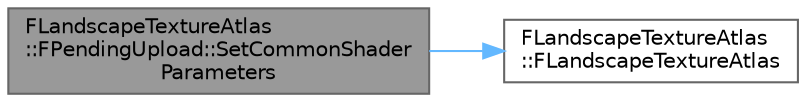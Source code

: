 digraph "FLandscapeTextureAtlas::FPendingUpload::SetCommonShaderParameters"
{
 // INTERACTIVE_SVG=YES
 // LATEX_PDF_SIZE
  bgcolor="transparent";
  edge [fontname=Helvetica,fontsize=10,labelfontname=Helvetica,labelfontsize=10];
  node [fontname=Helvetica,fontsize=10,shape=box,height=0.2,width=0.4];
  rankdir="LR";
  Node1 [id="Node000001",label="FLandscapeTextureAtlas\l::FPendingUpload::SetCommonShader\lParameters",height=0.2,width=0.4,color="gray40", fillcolor="grey60", style="filled", fontcolor="black",tooltip=" "];
  Node1 -> Node2 [id="edge1_Node000001_Node000002",color="steelblue1",style="solid",tooltip=" "];
  Node2 [id="Node000002",label="FLandscapeTextureAtlas\l::FLandscapeTextureAtlas",height=0.2,width=0.4,color="grey40", fillcolor="white", style="filled",URL="$dd/d9f/classFLandscapeTextureAtlas.html#a584930fbf60ddec6a300eadf149effd3",tooltip=" "];
}
